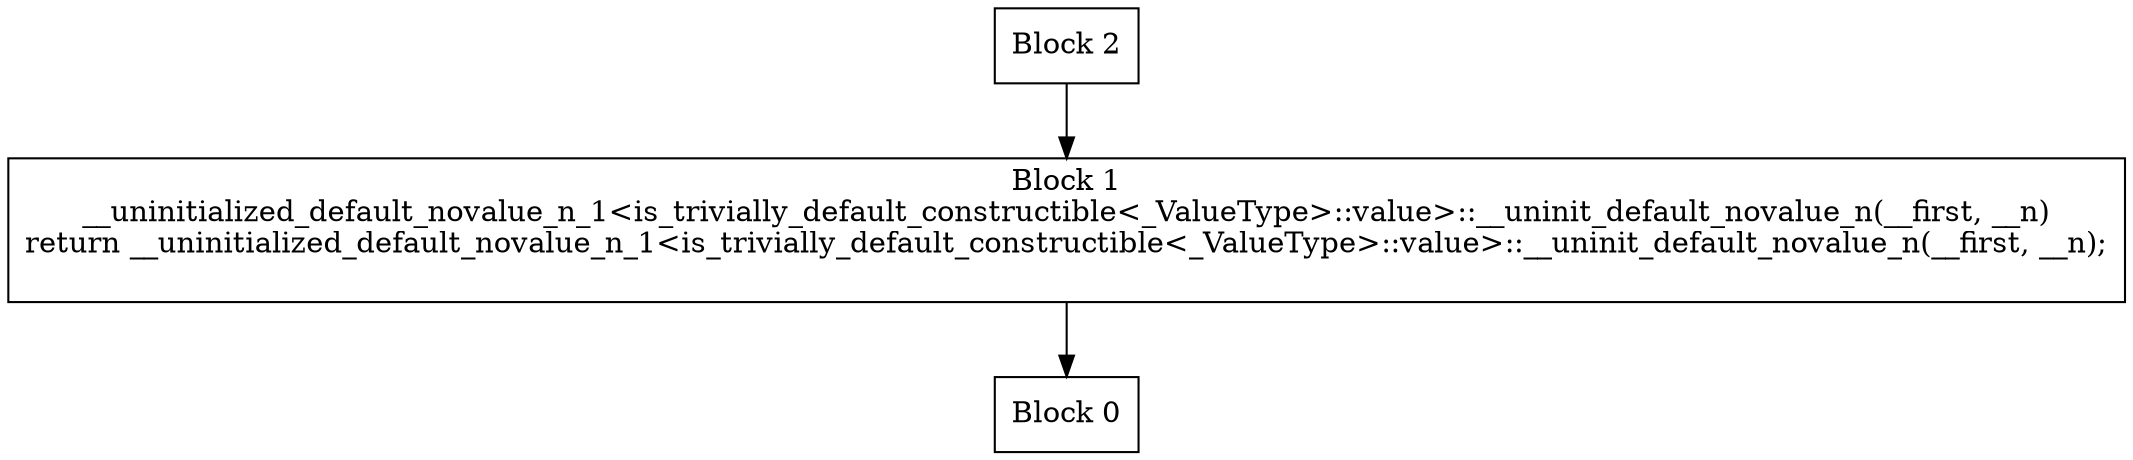 digraph CFG {
  node [shape=box];
  0 [label="Block 0\n"];
  1 [label="Block 1\n__uninitialized_default_novalue_n_1<is_trivially_default_constructible<_ValueType>::value>::__uninit_default_novalue_n(__first, __n)\nreturn __uninitialized_default_novalue_n_1<is_trivially_default_constructible<_ValueType>::value>::__uninit_default_novalue_n(__first, __n);
\n"];
  2 [label="Block 2\n"];
  1 -> 0;
  2 -> 1;
}
